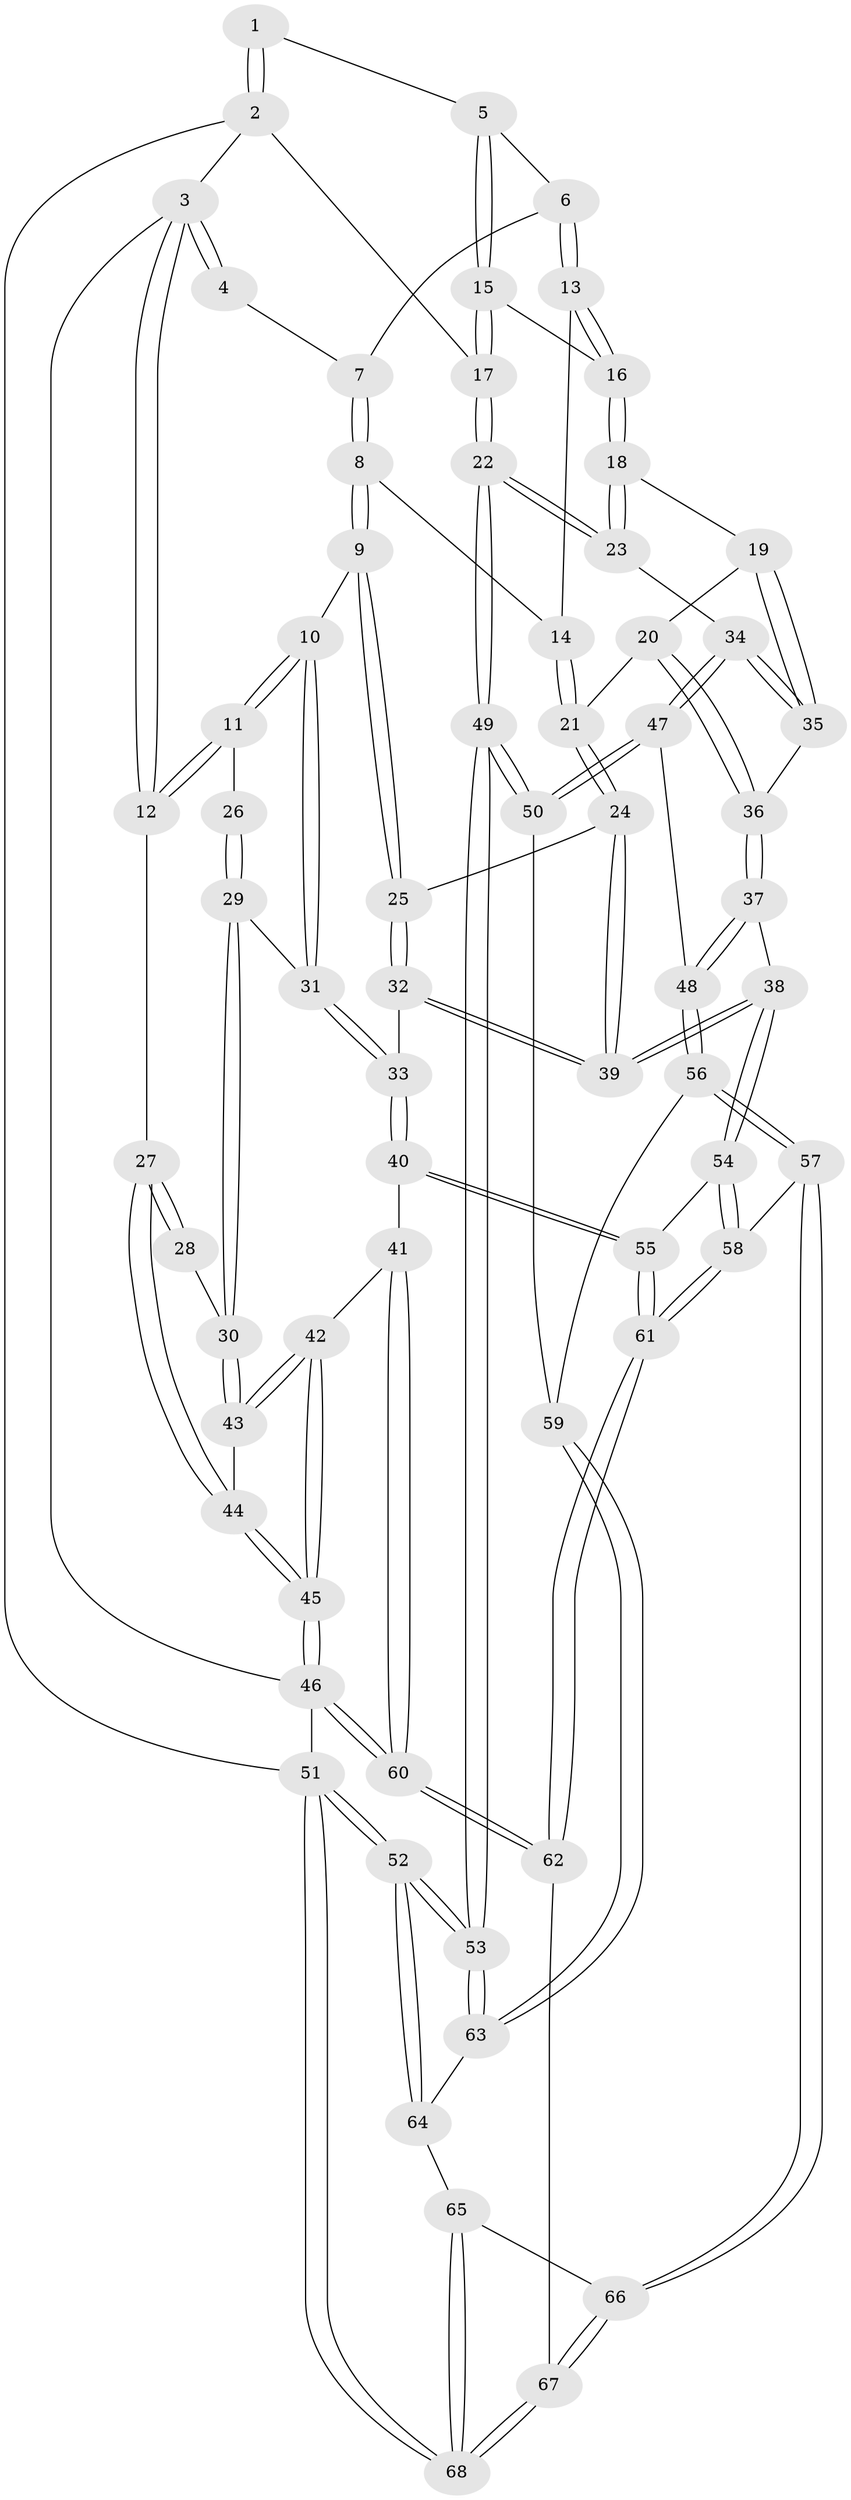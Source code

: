 // Generated by graph-tools (version 1.1) at 2025/51/03/09/25 03:51:07]
// undirected, 68 vertices, 167 edges
graph export_dot {
graph [start="1"]
  node [color=gray90,style=filled];
  1 [pos="+0.8412074614151088+0"];
  2 [pos="+1+0"];
  3 [pos="+0+0"];
  4 [pos="+0.4893949399420488+0"];
  5 [pos="+0.7844272942779377+0.10709076750769819"];
  6 [pos="+0.7067187009095505+0.0914469683111693"];
  7 [pos="+0.49068458417687044+0"];
  8 [pos="+0.4387019582145928+0.21002900087334156"];
  9 [pos="+0.41327212201844754+0.23916562617851536"];
  10 [pos="+0.39787354881641834+0.24513145623127722"];
  11 [pos="+0+0.05112729223289837"];
  12 [pos="+0+0"];
  13 [pos="+0.6611789864002914+0.23661188984431386"];
  14 [pos="+0.5532546900321659+0.2376872834545788"];
  15 [pos="+0.860592987796318+0.17951325250234698"];
  16 [pos="+0.7701641631353053+0.283236520685531"];
  17 [pos="+1+0.08045099823750733"];
  18 [pos="+0.776503931519322+0.35140509568362127"];
  19 [pos="+0.7545825116462757+0.3821129634041635"];
  20 [pos="+0.7143257373431945+0.40506338972540723"];
  21 [pos="+0.658995139472553+0.40864282438267463"];
  22 [pos="+1+0.39118519778614314"];
  23 [pos="+0.968068045592657+0.4293371185872088"];
  24 [pos="+0.5895205126597772+0.4493827234148225"];
  25 [pos="+0.4360176119572789+0.28442338177599175"];
  26 [pos="+0.1272758009079511+0.3506103434650273"];
  27 [pos="+0+0.3693924515062113"];
  28 [pos="+0+0.3881005473218782"];
  29 [pos="+0.16624193631301157+0.39436833912234215"];
  30 [pos="+0.11362338113624945+0.45255446586628134"];
  31 [pos="+0.2664391793963668+0.39436137798082316"];
  32 [pos="+0.47277180186466466+0.5554895454788189"];
  33 [pos="+0.3142031108579414+0.5628474374074156"];
  34 [pos="+0.8385166124453333+0.560909442112695"];
  35 [pos="+0.8099989349235753+0.5389096519548341"];
  36 [pos="+0.6966990489391973+0.5369656322804268"];
  37 [pos="+0.5958603020851602+0.6205570796917178"];
  38 [pos="+0.572720763736217+0.6155291069077709"];
  39 [pos="+0.5569848680550852+0.5929644458894462"];
  40 [pos="+0.2887526343399618+0.6106649344677255"];
  41 [pos="+0.18292515691772643+0.6916907912076339"];
  42 [pos="+0.10402647548908764+0.6329791971177622"];
  43 [pos="+0.08812813424005247+0.4949288373614607"];
  44 [pos="+0+0.470943159431345"];
  45 [pos="+0+0.6634166181891205"];
  46 [pos="+0+1"];
  47 [pos="+0.8436880054478755+0.6219363166015824"];
  48 [pos="+0.7190755399498212+0.7126684561977016"];
  49 [pos="+1+0.7506540281941535"];
  50 [pos="+1+0.7307389227766999"];
  51 [pos="+1+1"];
  52 [pos="+1+1"];
  53 [pos="+1+0.7611833332692587"];
  54 [pos="+0.5046056494073379+0.7194768912690637"];
  55 [pos="+0.44530423580012213+0.7565646815662656"];
  56 [pos="+0.7316587899352758+0.7886576783853931"];
  57 [pos="+0.7126939402481339+0.8414131278589009"];
  58 [pos="+0.6012029120309796+0.8524458358288932"];
  59 [pos="+0.876981544215962+0.7973618477283212"];
  60 [pos="+0.18296318159439065+1"];
  61 [pos="+0.25889873526469326+1"];
  62 [pos="+0.23876041252650917+1"];
  63 [pos="+0.8702312195274063+0.8961456835037771"];
  64 [pos="+0.8658086150250284+0.9040305117894556"];
  65 [pos="+0.840028588301477+0.9243561592015161"];
  66 [pos="+0.740586410469522+0.9317697969086404"];
  67 [pos="+0.6741854960612602+1"];
  68 [pos="+1+1"];
  1 -- 2;
  1 -- 2;
  1 -- 5;
  2 -- 3;
  2 -- 17;
  2 -- 51;
  3 -- 4;
  3 -- 4;
  3 -- 12;
  3 -- 12;
  3 -- 46;
  4 -- 7;
  5 -- 6;
  5 -- 15;
  5 -- 15;
  6 -- 7;
  6 -- 13;
  6 -- 13;
  7 -- 8;
  7 -- 8;
  8 -- 9;
  8 -- 9;
  8 -- 14;
  9 -- 10;
  9 -- 25;
  9 -- 25;
  10 -- 11;
  10 -- 11;
  10 -- 31;
  10 -- 31;
  11 -- 12;
  11 -- 12;
  11 -- 26;
  12 -- 27;
  13 -- 14;
  13 -- 16;
  13 -- 16;
  14 -- 21;
  14 -- 21;
  15 -- 16;
  15 -- 17;
  15 -- 17;
  16 -- 18;
  16 -- 18;
  17 -- 22;
  17 -- 22;
  18 -- 19;
  18 -- 23;
  18 -- 23;
  19 -- 20;
  19 -- 35;
  19 -- 35;
  20 -- 21;
  20 -- 36;
  20 -- 36;
  21 -- 24;
  21 -- 24;
  22 -- 23;
  22 -- 23;
  22 -- 49;
  22 -- 49;
  23 -- 34;
  24 -- 25;
  24 -- 39;
  24 -- 39;
  25 -- 32;
  25 -- 32;
  26 -- 29;
  26 -- 29;
  27 -- 28;
  27 -- 28;
  27 -- 44;
  27 -- 44;
  28 -- 30;
  29 -- 30;
  29 -- 30;
  29 -- 31;
  30 -- 43;
  30 -- 43;
  31 -- 33;
  31 -- 33;
  32 -- 33;
  32 -- 39;
  32 -- 39;
  33 -- 40;
  33 -- 40;
  34 -- 35;
  34 -- 35;
  34 -- 47;
  34 -- 47;
  35 -- 36;
  36 -- 37;
  36 -- 37;
  37 -- 38;
  37 -- 48;
  37 -- 48;
  38 -- 39;
  38 -- 39;
  38 -- 54;
  38 -- 54;
  40 -- 41;
  40 -- 55;
  40 -- 55;
  41 -- 42;
  41 -- 60;
  41 -- 60;
  42 -- 43;
  42 -- 43;
  42 -- 45;
  42 -- 45;
  43 -- 44;
  44 -- 45;
  44 -- 45;
  45 -- 46;
  45 -- 46;
  46 -- 60;
  46 -- 60;
  46 -- 51;
  47 -- 48;
  47 -- 50;
  47 -- 50;
  48 -- 56;
  48 -- 56;
  49 -- 50;
  49 -- 50;
  49 -- 53;
  49 -- 53;
  50 -- 59;
  51 -- 52;
  51 -- 52;
  51 -- 68;
  51 -- 68;
  52 -- 53;
  52 -- 53;
  52 -- 64;
  52 -- 64;
  53 -- 63;
  53 -- 63;
  54 -- 55;
  54 -- 58;
  54 -- 58;
  55 -- 61;
  55 -- 61;
  56 -- 57;
  56 -- 57;
  56 -- 59;
  57 -- 58;
  57 -- 66;
  57 -- 66;
  58 -- 61;
  58 -- 61;
  59 -- 63;
  59 -- 63;
  60 -- 62;
  60 -- 62;
  61 -- 62;
  61 -- 62;
  62 -- 67;
  63 -- 64;
  64 -- 65;
  65 -- 66;
  65 -- 68;
  65 -- 68;
  66 -- 67;
  66 -- 67;
  67 -- 68;
  67 -- 68;
}
